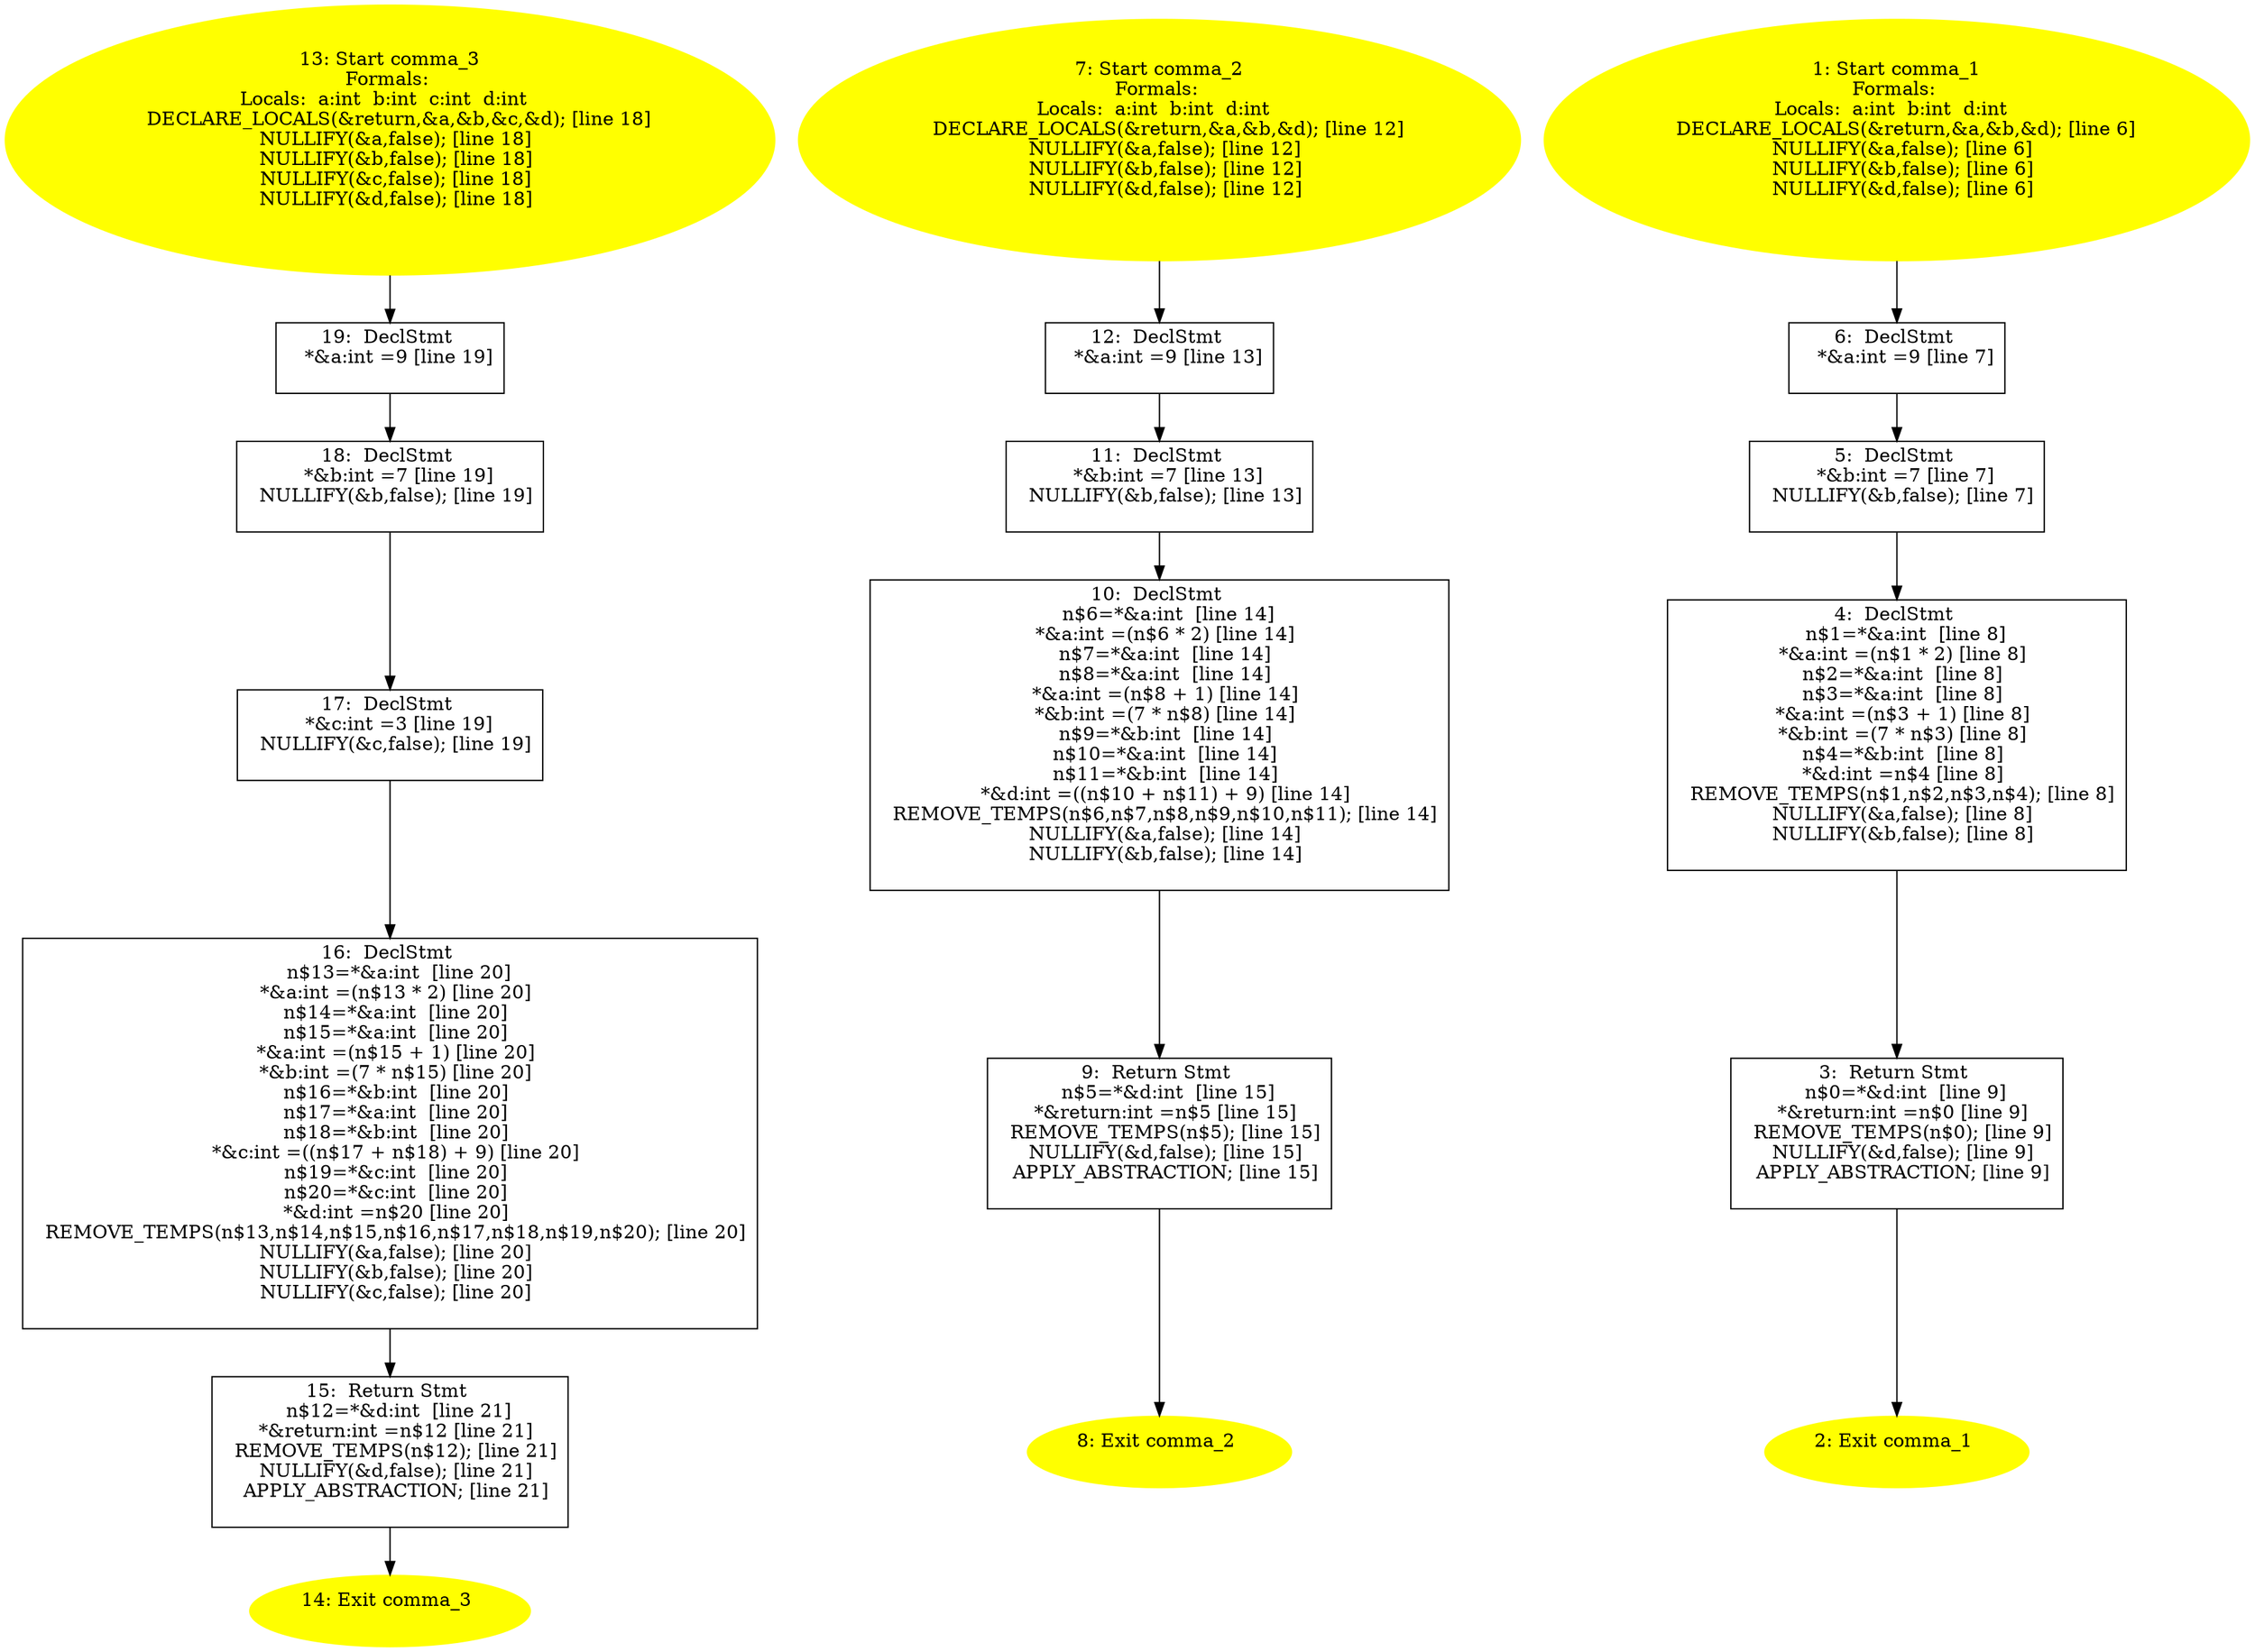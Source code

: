 digraph iCFG {
19 [label="19:  DeclStmt \n   *&a:int =9 [line 19]\n " shape="box"]
	

	 19 -> 18 ;
18 [label="18:  DeclStmt \n   *&b:int =7 [line 19]\n  NULLIFY(&b,false); [line 19]\n " shape="box"]
	

	 18 -> 17 ;
17 [label="17:  DeclStmt \n   *&c:int =3 [line 19]\n  NULLIFY(&c,false); [line 19]\n " shape="box"]
	

	 17 -> 16 ;
16 [label="16:  DeclStmt \n   n$13=*&a:int  [line 20]\n  *&a:int =(n$13 * 2) [line 20]\n  n$14=*&a:int  [line 20]\n  n$15=*&a:int  [line 20]\n  *&a:int =(n$15 + 1) [line 20]\n  *&b:int =(7 * n$15) [line 20]\n  n$16=*&b:int  [line 20]\n  n$17=*&a:int  [line 20]\n  n$18=*&b:int  [line 20]\n  *&c:int =((n$17 + n$18) + 9) [line 20]\n  n$19=*&c:int  [line 20]\n  n$20=*&c:int  [line 20]\n  *&d:int =n$20 [line 20]\n  REMOVE_TEMPS(n$13,n$14,n$15,n$16,n$17,n$18,n$19,n$20); [line 20]\n  NULLIFY(&a,false); [line 20]\n  NULLIFY(&b,false); [line 20]\n  NULLIFY(&c,false); [line 20]\n " shape="box"]
	

	 16 -> 15 ;
15 [label="15:  Return Stmt \n   n$12=*&d:int  [line 21]\n  *&return:int =n$12 [line 21]\n  REMOVE_TEMPS(n$12); [line 21]\n  NULLIFY(&d,false); [line 21]\n  APPLY_ABSTRACTION; [line 21]\n " shape="box"]
	

	 15 -> 14 ;
14 [label="14: Exit comma_3 \n  " color=yellow style=filled]
	

13 [label="13: Start comma_3\nFormals: \nLocals:  a:int  b:int  c:int  d:int  \n   DECLARE_LOCALS(&return,&a,&b,&c,&d); [line 18]\n  NULLIFY(&a,false); [line 18]\n  NULLIFY(&b,false); [line 18]\n  NULLIFY(&c,false); [line 18]\n  NULLIFY(&d,false); [line 18]\n " color=yellow style=filled]
	

	 13 -> 19 ;
12 [label="12:  DeclStmt \n   *&a:int =9 [line 13]\n " shape="box"]
	

	 12 -> 11 ;
11 [label="11:  DeclStmt \n   *&b:int =7 [line 13]\n  NULLIFY(&b,false); [line 13]\n " shape="box"]
	

	 11 -> 10 ;
10 [label="10:  DeclStmt \n   n$6=*&a:int  [line 14]\n  *&a:int =(n$6 * 2) [line 14]\n  n$7=*&a:int  [line 14]\n  n$8=*&a:int  [line 14]\n  *&a:int =(n$8 + 1) [line 14]\n  *&b:int =(7 * n$8) [line 14]\n  n$9=*&b:int  [line 14]\n  n$10=*&a:int  [line 14]\n  n$11=*&b:int  [line 14]\n  *&d:int =((n$10 + n$11) + 9) [line 14]\n  REMOVE_TEMPS(n$6,n$7,n$8,n$9,n$10,n$11); [line 14]\n  NULLIFY(&a,false); [line 14]\n  NULLIFY(&b,false); [line 14]\n " shape="box"]
	

	 10 -> 9 ;
9 [label="9:  Return Stmt \n   n$5=*&d:int  [line 15]\n  *&return:int =n$5 [line 15]\n  REMOVE_TEMPS(n$5); [line 15]\n  NULLIFY(&d,false); [line 15]\n  APPLY_ABSTRACTION; [line 15]\n " shape="box"]
	

	 9 -> 8 ;
8 [label="8: Exit comma_2 \n  " color=yellow style=filled]
	

7 [label="7: Start comma_2\nFormals: \nLocals:  a:int  b:int  d:int  \n   DECLARE_LOCALS(&return,&a,&b,&d); [line 12]\n  NULLIFY(&a,false); [line 12]\n  NULLIFY(&b,false); [line 12]\n  NULLIFY(&d,false); [line 12]\n " color=yellow style=filled]
	

	 7 -> 12 ;
6 [label="6:  DeclStmt \n   *&a:int =9 [line 7]\n " shape="box"]
	

	 6 -> 5 ;
5 [label="5:  DeclStmt \n   *&b:int =7 [line 7]\n  NULLIFY(&b,false); [line 7]\n " shape="box"]
	

	 5 -> 4 ;
4 [label="4:  DeclStmt \n   n$1=*&a:int  [line 8]\n  *&a:int =(n$1 * 2) [line 8]\n  n$2=*&a:int  [line 8]\n  n$3=*&a:int  [line 8]\n  *&a:int =(n$3 + 1) [line 8]\n  *&b:int =(7 * n$3) [line 8]\n  n$4=*&b:int  [line 8]\n  *&d:int =n$4 [line 8]\n  REMOVE_TEMPS(n$1,n$2,n$3,n$4); [line 8]\n  NULLIFY(&a,false); [line 8]\n  NULLIFY(&b,false); [line 8]\n " shape="box"]
	

	 4 -> 3 ;
3 [label="3:  Return Stmt \n   n$0=*&d:int  [line 9]\n  *&return:int =n$0 [line 9]\n  REMOVE_TEMPS(n$0); [line 9]\n  NULLIFY(&d,false); [line 9]\n  APPLY_ABSTRACTION; [line 9]\n " shape="box"]
	

	 3 -> 2 ;
2 [label="2: Exit comma_1 \n  " color=yellow style=filled]
	

1 [label="1: Start comma_1\nFormals: \nLocals:  a:int  b:int  d:int  \n   DECLARE_LOCALS(&return,&a,&b,&d); [line 6]\n  NULLIFY(&a,false); [line 6]\n  NULLIFY(&b,false); [line 6]\n  NULLIFY(&d,false); [line 6]\n " color=yellow style=filled]
	

	 1 -> 6 ;
}

